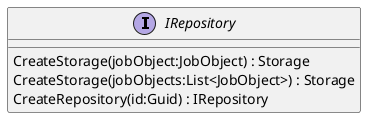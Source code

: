 @startuml
interface IRepository {
    CreateStorage(jobObject:JobObject) : Storage
    CreateStorage(jobObjects:List<JobObject>) : Storage
    CreateRepository(id:Guid) : IRepository
}
@enduml
